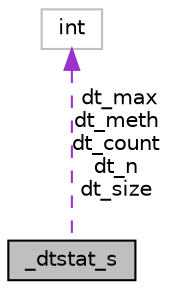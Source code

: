 digraph "_dtstat_s"
{
  bgcolor="transparent";
  edge [fontname="Helvetica",fontsize="10",labelfontname="Helvetica",labelfontsize="10"];
  node [fontname="Helvetica",fontsize="10",shape=record];
  Node1 [label="_dtstat_s",height=0.2,width=0.4,color="black", fillcolor="grey75", style="filled", fontcolor="black"];
  Node2 -> Node1 [dir="back",color="darkorchid3",fontsize="10",style="dashed",label=" dt_max\ndt_meth\ndt_count\ndt_n\ndt_size" ,fontname="Helvetica"];
  Node2 [label="int",height=0.2,width=0.4,color="grey75"];
}
